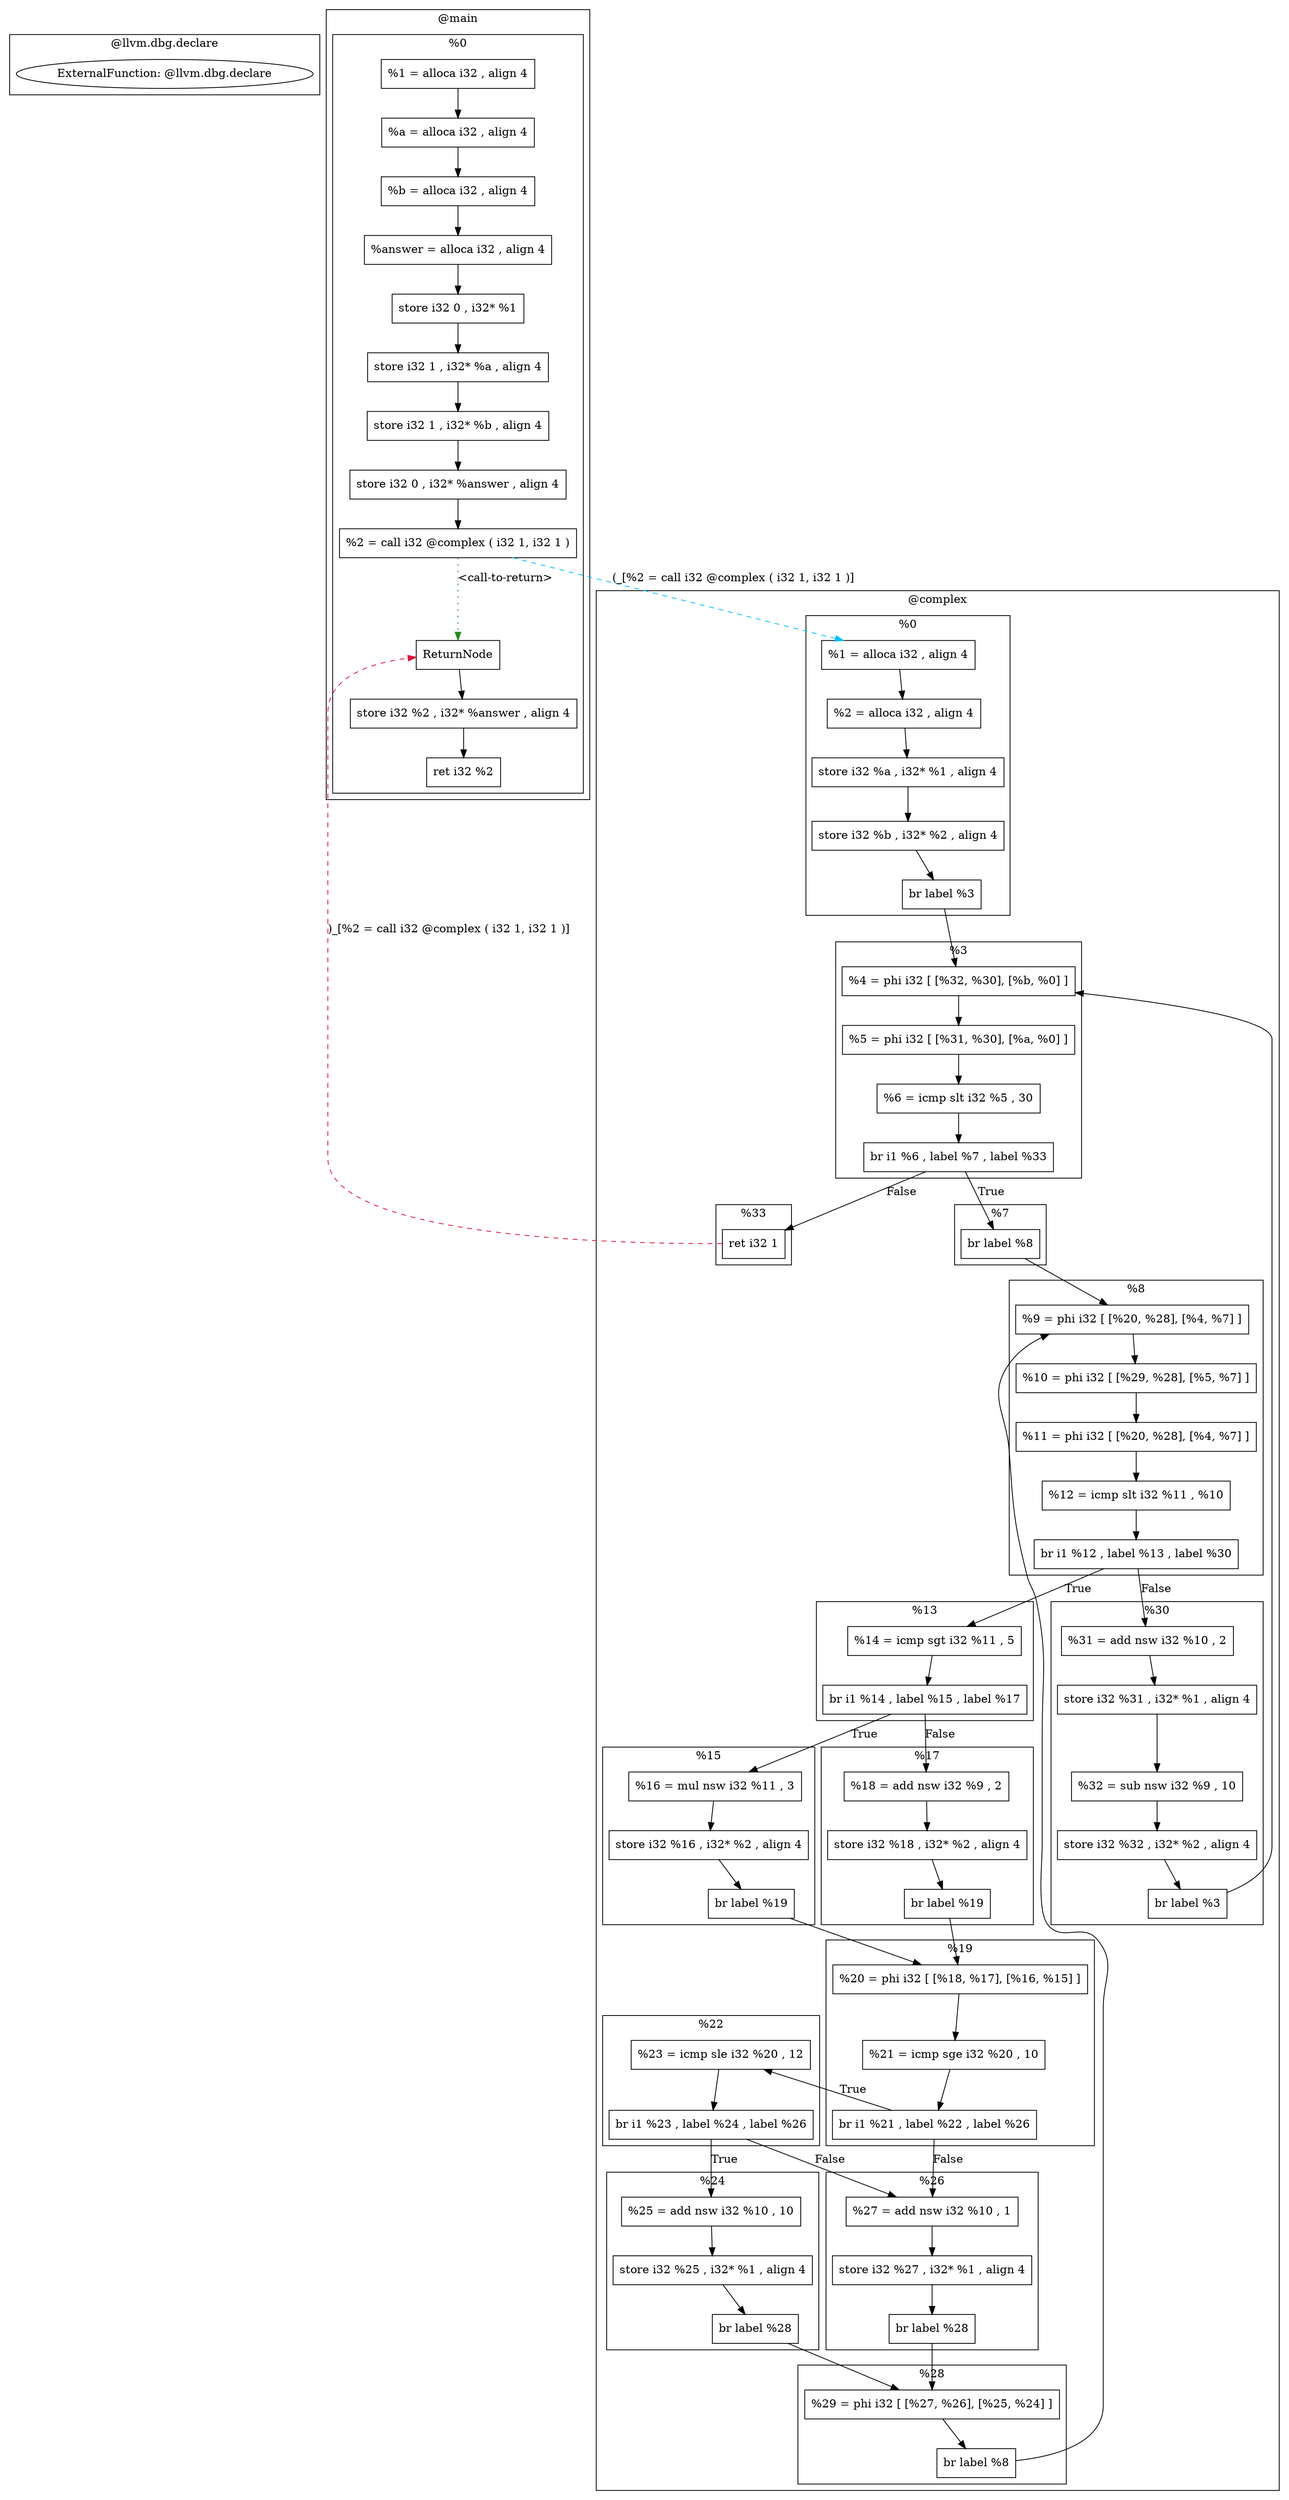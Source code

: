 digraph {
    subgraph cluster_81 {
        graph [label="@llvm.dbg.declare"];
        81 [label="ExternalFunction: @llvm.dbg.declare"];
    }
    subgraph cluster_1 {
        graph [label="@complex"];
        subgraph cluster_4 {
            graph [label="%0"];
            6 [label="%1 = alloca i32 , align 4"
              ,shape=box];
            7 [label="%2 = alloca i32 , align 4"
              ,shape=box];
            8 [label="store i32 %a , i32* %1 , align 4"
              ,shape=box];
            9 [label="store i32 %b , i32* %2 , align 4"
              ,shape=box];
            10 [label="br label %3"
               ,shape=box];
        }
        subgraph cluster_11 {
            graph [label="%3"];
            12 [label="%4 = phi i32 [ [%32, %30], [%b, %0] ]"
               ,shape=box];
            13 [label="%5 = phi i32 [ [%31, %30], [%a, %0] ]"
               ,shape=box];
            14 [label="%6 = icmp slt i32 %5 , 30"
               ,shape=box];
            16 [label="br i1 %6 , label %7 , label %33"
               ,shape=box];
        }
        subgraph cluster_17 {
            graph [label="%7"];
            18 [label="br label %8"
               ,shape=box];
        }
        subgraph cluster_19 {
            graph [label="%8"];
            20 [label="%9 = phi i32 [ [%20, %28], [%4, %7] ]"
               ,shape=box];
            21 [label="%10 = phi i32 [ [%29, %28], [%5, %7] ]"
               ,shape=box];
            22 [label="%11 = phi i32 [ [%20, %28], [%4, %7] ]"
               ,shape=box];
            23 [label="%12 = icmp slt i32 %11 , %10"
               ,shape=box];
            24 [label="br i1 %12 , label %13 , label %30"
               ,shape=box];
        }
        subgraph cluster_25 {
            graph [label="%13"];
            26 [label="%14 = icmp sgt i32 %11 , 5"
               ,shape=box];
            28 [label="br i1 %14 , label %15 , label %17"
               ,shape=box];
        }
        subgraph cluster_29 {
            graph [label="%15"];
            31 [label="%16 = mul nsw i32 %11 , 3"
               ,shape=box];
            32 [label="store i32 %16 , i32* %2 , align 4"
               ,shape=box];
            33 [label="br label %19"
               ,shape=box];
        }
        subgraph cluster_34 {
            graph [label="%17"];
            36 [label="%18 = add nsw i32 %9 , 2"
               ,shape=box];
            37 [label="store i32 %18 , i32* %2 , align 4"
               ,shape=box];
            38 [label="br label %19"
               ,shape=box];
        }
        subgraph cluster_39 {
            graph [label="%19"];
            40 [label="%20 = phi i32 [ [%18, %17], [%16, %15] ]"
               ,shape=box];
            41 [label="%21 = icmp sge i32 %20 , 10"
               ,shape=box];
            43 [label="br i1 %21 , label %22 , label %26"
               ,shape=box];
        }
        subgraph cluster_44 {
            graph [label="%22"];
            45 [label="%23 = icmp sle i32 %20 , 12"
               ,shape=box];
            47 [label="br i1 %23 , label %24 , label %26"
               ,shape=box];
        }
        subgraph cluster_48 {
            graph [label="%24"];
            49 [label="%25 = add nsw i32 %10 , 10"
               ,shape=box];
            50 [label="store i32 %25 , i32* %1 , align 4"
               ,shape=box];
            51 [label="br label %28"
               ,shape=box];
        }
        subgraph cluster_52 {
            graph [label="%26"];
            53 [label="%27 = add nsw i32 %10 , 1"
               ,shape=box];
            54 [label="store i32 %27 , i32* %1 , align 4"
               ,shape=box];
            55 [label="br label %28"
               ,shape=box];
        }
        subgraph cluster_56 {
            graph [label="%28"];
            57 [label="%29 = phi i32 [ [%27, %26], [%25, %24] ]"
               ,shape=box];
            58 [label="br label %8"
               ,shape=box];
        }
        subgraph cluster_59 {
            graph [label="%30"];
            60 [label="%31 = add nsw i32 %10 , 2"
               ,shape=box];
            61 [label="store i32 %31 , i32* %1 , align 4"
               ,shape=box];
            62 [label="%32 = sub nsw i32 %9 , 10"
               ,shape=box];
            63 [label="store i32 %32 , i32* %2 , align 4"
               ,shape=box];
            64 [label="br label %3"
               ,shape=box];
        }
        subgraph cluster_65 {
            graph [label="%33"];
            66 [label="ret i32 1"
               ,shape=box];
        }
    }
    subgraph cluster_67 {
        graph [label="@main"];
        subgraph cluster_68 {
            graph [label="%0"];
            -78 [label=ReturnNode
                ,shape=box];
            69 [label="%1 = alloca i32 , align 4"
               ,shape=box];
            70 [label="%a = alloca i32 , align 4"
               ,shape=box];
            71 [label="%b = alloca i32 , align 4"
               ,shape=box];
            72 [label="%answer = alloca i32 , align 4"
               ,shape=box];
            74 [label="store i32 0 , i32* %1"
               ,shape=box];
            75 [label="store i32 1 , i32* %a , align 4"
               ,shape=box];
            76 [label="store i32 1 , i32* %b , align 4"
               ,shape=box];
            77 [label="store i32 0 , i32* %answer , align 4"
               ,shape=box];
            78 [label="%2 = call i32 @complex ( i32 1, i32 1 )"
               ,shape=box];
            79 [label="store i32 %2 , i32* %answer , align 4"
               ,shape=box];
            80 [label="ret i32 %2"
               ,shape=box];
        }
    }
    -78 -> 79 [label=""];
    6 -> 7 [label=""];
    7 -> 8 [label=""];
    8 -> 9 [label=""];
    9 -> 10 [label=""];
    10 -> 12 [label=""];
    12 -> 13 [label=""];
    13 -> 14 [label=""];
    14 -> 16 [label=""];
    16 -> 18 [label=True];
    16 -> 66 [label=False];
    18 -> 20 [label=""];
    20 -> 21 [label=""];
    21 -> 22 [label=""];
    22 -> 23 [label=""];
    23 -> 24 [label=""];
    24 -> 26 [label=True];
    24 -> 60 [label=False];
    26 -> 28 [label=""];
    28 -> 31 [label=True];
    28 -> 36 [label=False];
    31 -> 32 [label=""];
    32 -> 33 [label=""];
    33 -> 40 [label=""];
    36 -> 37 [label=""];
    37 -> 38 [label=""];
    38 -> 40 [label=""];
    40 -> 41 [label=""];
    41 -> 43 [label=""];
    43 -> 45 [label=True];
    43 -> 53 [label=False];
    45 -> 47 [label=""];
    47 -> 49 [label=True];
    47 -> 53 [label=False];
    49 -> 50 [label=""];
    50 -> 51 [label=""];
    51 -> 57 [label=""];
    53 -> 54 [label=""];
    54 -> 55 [label=""];
    55 -> 57 [label=""];
    57 -> 58 [label=""];
    58 -> 20 [label=""];
    60 -> 61 [label=""];
    61 -> 62 [label=""];
    62 -> 63 [label=""];
    63 -> 64 [label=""];
    64 -> 12 [label=""];
    66 -> -78 [label=")_[%2 = call i32 @complex ( i32 1, i32 1 )]"
              ,style=dashed
              ,color=crimson];
    69 -> 70 [label=""];
    70 -> 71 [label=""];
    71 -> 72 [label=""];
    72 -> 74 [label=""];
    74 -> 75 [label=""];
    75 -> 76 [label=""];
    76 -> 77 [label=""];
    77 -> 78 [label=""];
    78 -> -78 [label="<call-to-return>"
              ,style=dotted
              ,color=forestgreen];
    78 -> 6 [label="(_[%2 = call i32 @complex ( i32 1, i32 1 )]"
            ,style=dashed
            ,color=deepskyblue];
    79 -> 80 [label=""];
}